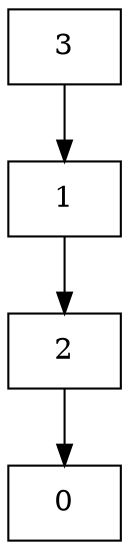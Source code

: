 digraph G {
  node [shape=record];
  node0 [label="{3}"];
  node0 -> node1;
  node1 [label="{1}"];
  node1 -> node2;
  node2 [label="{2}"];
  node2 -> node3;
  node3 [label="{0}"];
}
